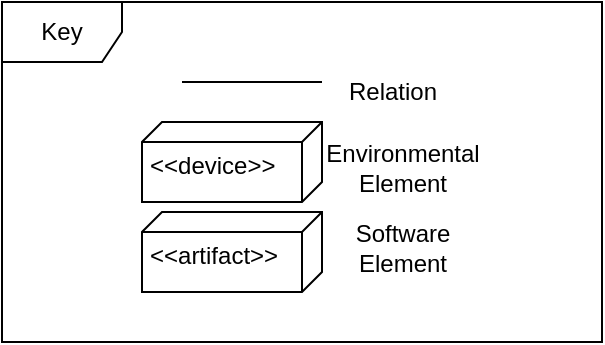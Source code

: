 <mxfile version="24.8.8">
  <diagram name="Page-1" id="U1gwuwN3dP4f9ApgTxtN">
    <mxGraphModel dx="794" dy="420" grid="1" gridSize="10" guides="1" tooltips="1" connect="1" arrows="1" fold="1" page="1" pageScale="1" pageWidth="850" pageHeight="1100" math="0" shadow="0">
      <root>
        <mxCell id="0" />
        <mxCell id="1" parent="0" />
        <mxCell id="pGUZgWrN4pL7RZFtUZWO-1" value="" style="endArrow=none;html=1;rounded=0;" edge="1" parent="1">
          <mxGeometry width="50" height="50" relative="1" as="geometry">
            <mxPoint x="390" y="260" as="sourcePoint" />
            <mxPoint x="460" y="260" as="targetPoint" />
          </mxGeometry>
        </mxCell>
        <mxCell id="pGUZgWrN4pL7RZFtUZWO-2" value="Relation" style="text;html=1;align=center;verticalAlign=middle;resizable=0;points=[];autosize=1;strokeColor=none;fillColor=none;" vertex="1" parent="1">
          <mxGeometry x="460" y="250" width="70" height="30" as="geometry" />
        </mxCell>
        <mxCell id="pGUZgWrN4pL7RZFtUZWO-3" value="Key" style="shape=umlFrame;whiteSpace=wrap;html=1;pointerEvents=0;" vertex="1" parent="1">
          <mxGeometry x="300" y="220" width="300" height="170" as="geometry" />
        </mxCell>
        <mxCell id="pGUZgWrN4pL7RZFtUZWO-4" value="&amp;lt;&amp;lt;device&amp;gt;&amp;gt;" style="verticalAlign=top;align=left;spacingTop=8;spacingLeft=2;spacingRight=12;shape=cube;size=10;direction=south;fontStyle=0;html=1;whiteSpace=wrap;" vertex="1" parent="1">
          <mxGeometry x="370" y="280" width="90" height="40" as="geometry" />
        </mxCell>
        <mxCell id="pGUZgWrN4pL7RZFtUZWO-5" value="Environmental&lt;div&gt;Element&lt;/div&gt;" style="text;html=1;align=center;verticalAlign=middle;resizable=0;points=[];autosize=1;strokeColor=none;fillColor=none;" vertex="1" parent="1">
          <mxGeometry x="450" y="283" width="100" height="40" as="geometry" />
        </mxCell>
        <mxCell id="pGUZgWrN4pL7RZFtUZWO-6" value="&amp;lt;&amp;lt;artifact&amp;gt;&amp;gt;" style="verticalAlign=top;align=left;spacingTop=8;spacingLeft=2;spacingRight=12;shape=cube;size=10;direction=south;fontStyle=0;html=1;whiteSpace=wrap;" vertex="1" parent="1">
          <mxGeometry x="370" y="325" width="90" height="40" as="geometry" />
        </mxCell>
        <mxCell id="pGUZgWrN4pL7RZFtUZWO-7" value="Software&lt;br&gt;&lt;div&gt;Element&lt;/div&gt;" style="text;html=1;align=center;verticalAlign=middle;resizable=0;points=[];autosize=1;strokeColor=none;fillColor=none;" vertex="1" parent="1">
          <mxGeometry x="465" y="323" width="70" height="40" as="geometry" />
        </mxCell>
      </root>
    </mxGraphModel>
  </diagram>
</mxfile>
